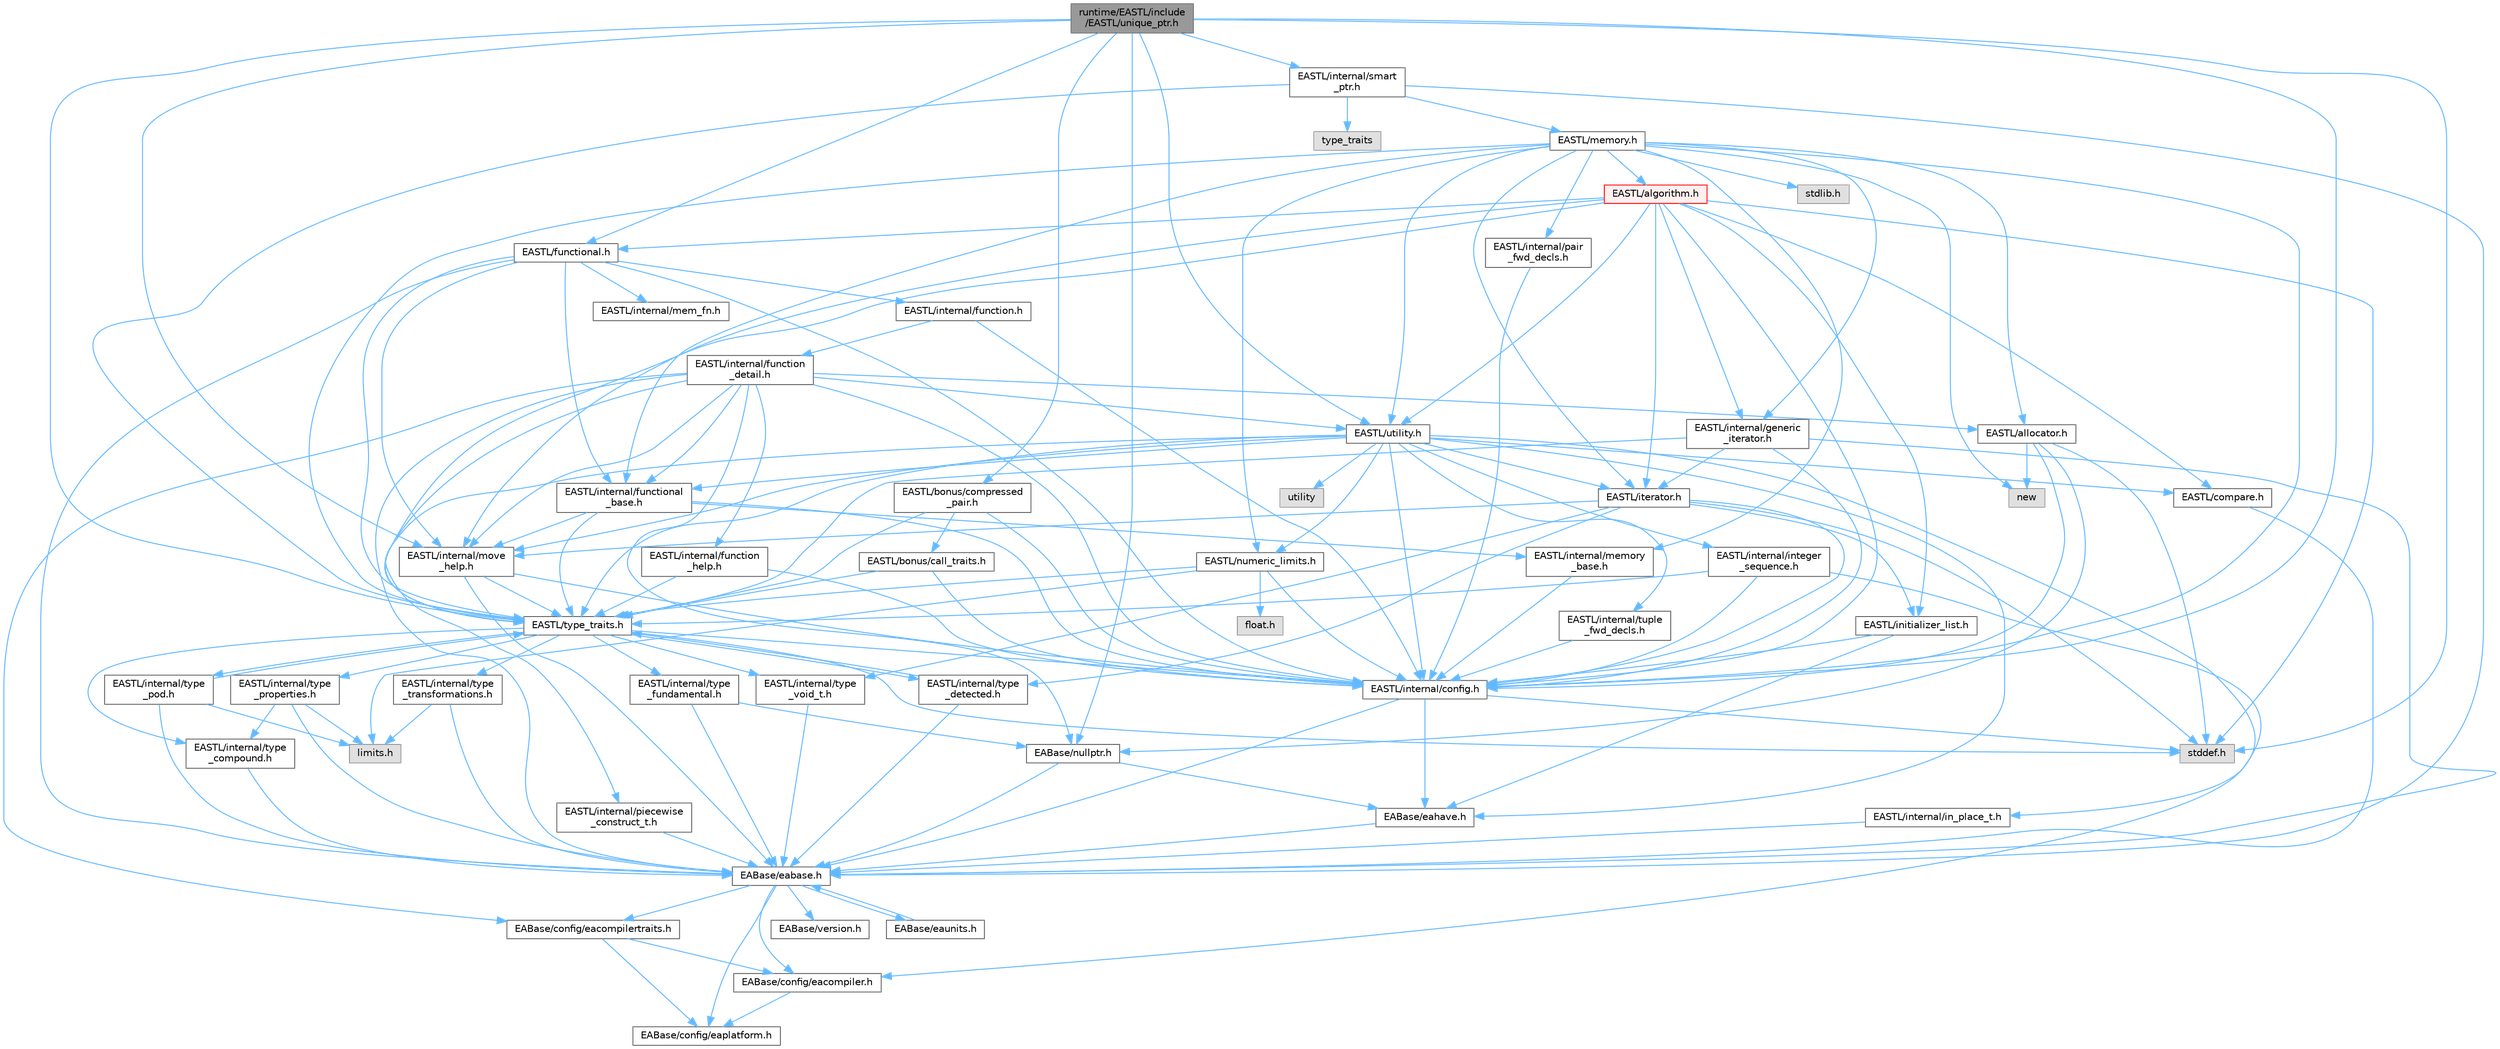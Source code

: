 digraph "runtime/EASTL/include/EASTL/unique_ptr.h"
{
 // LATEX_PDF_SIZE
  bgcolor="transparent";
  edge [fontname=Helvetica,fontsize=10,labelfontname=Helvetica,labelfontsize=10];
  node [fontname=Helvetica,fontsize=10,shape=box,height=0.2,width=0.4];
  Node1 [id="Node000001",label="runtime/EASTL/include\l/EASTL/unique_ptr.h",height=0.2,width=0.4,color="gray40", fillcolor="grey60", style="filled", fontcolor="black",tooltip=" "];
  Node1 -> Node2 [id="edge1_Node000001_Node000002",color="steelblue1",style="solid",tooltip=" "];
  Node2 [id="Node000002",label="EABase/nullptr.h",height=0.2,width=0.4,color="grey40", fillcolor="white", style="filled",URL="$nullptr_8h.html",tooltip=" "];
  Node2 -> Node3 [id="edge2_Node000002_Node000003",color="steelblue1",style="solid",tooltip=" "];
  Node3 [id="Node000003",label="EABase/eabase.h",height=0.2,width=0.4,color="grey40", fillcolor="white", style="filled",URL="$eabase_8h.html",tooltip=" "];
  Node3 -> Node4 [id="edge3_Node000003_Node000004",color="steelblue1",style="solid",tooltip=" "];
  Node4 [id="Node000004",label="EABase/config/eacompiler.h",height=0.2,width=0.4,color="grey40", fillcolor="white", style="filled",URL="$eacompiler_8h.html",tooltip=" "];
  Node4 -> Node5 [id="edge4_Node000004_Node000005",color="steelblue1",style="solid",tooltip=" "];
  Node5 [id="Node000005",label="EABase/config/eaplatform.h",height=0.2,width=0.4,color="grey40", fillcolor="white", style="filled",URL="$eaplatform_8h.html",tooltip=" "];
  Node3 -> Node6 [id="edge5_Node000003_Node000006",color="steelblue1",style="solid",tooltip=" "];
  Node6 [id="Node000006",label="EABase/config/eacompilertraits.h",height=0.2,width=0.4,color="grey40", fillcolor="white", style="filled",URL="$eacompilertraits_8h.html",tooltip=" "];
  Node6 -> Node5 [id="edge6_Node000006_Node000005",color="steelblue1",style="solid",tooltip=" "];
  Node6 -> Node4 [id="edge7_Node000006_Node000004",color="steelblue1",style="solid",tooltip=" "];
  Node3 -> Node5 [id="edge8_Node000003_Node000005",color="steelblue1",style="solid",tooltip=" "];
  Node3 -> Node7 [id="edge9_Node000003_Node000007",color="steelblue1",style="solid",tooltip=" "];
  Node7 [id="Node000007",label="EABase/version.h",height=0.2,width=0.4,color="grey40", fillcolor="white", style="filled",URL="$_e_a_s_t_l_2packages_2_e_a_base_2include_2_common_2_e_a_base_2version_8h.html",tooltip=" "];
  Node3 -> Node8 [id="edge10_Node000003_Node000008",color="steelblue1",style="solid",tooltip=" "];
  Node8 [id="Node000008",label="EABase/eaunits.h",height=0.2,width=0.4,color="grey40", fillcolor="white", style="filled",URL="$eaunits_8h.html",tooltip=" "];
  Node8 -> Node3 [id="edge11_Node000008_Node000003",color="steelblue1",style="solid",tooltip=" "];
  Node2 -> Node9 [id="edge12_Node000002_Node000009",color="steelblue1",style="solid",tooltip=" "];
  Node9 [id="Node000009",label="EABase/eahave.h",height=0.2,width=0.4,color="grey40", fillcolor="white", style="filled",URL="$eahave_8h.html",tooltip=" "];
  Node9 -> Node3 [id="edge13_Node000009_Node000003",color="steelblue1",style="solid",tooltip=" "];
  Node1 -> Node10 [id="edge14_Node000001_Node000010",color="steelblue1",style="solid",tooltip=" "];
  Node10 [id="Node000010",label="EASTL/bonus/compressed\l_pair.h",height=0.2,width=0.4,color="grey40", fillcolor="white", style="filled",URL="$compressed__pair_8h.html",tooltip=" "];
  Node10 -> Node11 [id="edge15_Node000010_Node000011",color="steelblue1",style="solid",tooltip=" "];
  Node11 [id="Node000011",label="EASTL/internal/config.h",height=0.2,width=0.4,color="grey40", fillcolor="white", style="filled",URL="$config_8h.html",tooltip=" "];
  Node11 -> Node3 [id="edge16_Node000011_Node000003",color="steelblue1",style="solid",tooltip=" "];
  Node11 -> Node9 [id="edge17_Node000011_Node000009",color="steelblue1",style="solid",tooltip=" "];
  Node11 -> Node12 [id="edge18_Node000011_Node000012",color="steelblue1",style="solid",tooltip=" "];
  Node12 [id="Node000012",label="stddef.h",height=0.2,width=0.4,color="grey60", fillcolor="#E0E0E0", style="filled",tooltip=" "];
  Node10 -> Node13 [id="edge19_Node000010_Node000013",color="steelblue1",style="solid",tooltip=" "];
  Node13 [id="Node000013",label="EASTL/type_traits.h",height=0.2,width=0.4,color="grey40", fillcolor="white", style="filled",URL="$_e_a_s_t_l_2include_2_e_a_s_t_l_2type__traits_8h.html",tooltip=" "];
  Node13 -> Node11 [id="edge20_Node000013_Node000011",color="steelblue1",style="solid",tooltip=" "];
  Node13 -> Node12 [id="edge21_Node000013_Node000012",color="steelblue1",style="solid",tooltip=" "];
  Node13 -> Node14 [id="edge22_Node000013_Node000014",color="steelblue1",style="solid",tooltip=" "];
  Node14 [id="Node000014",label="EASTL/internal/type\l_fundamental.h",height=0.2,width=0.4,color="grey40", fillcolor="white", style="filled",URL="$type__fundamental_8h.html",tooltip=" "];
  Node14 -> Node3 [id="edge23_Node000014_Node000003",color="steelblue1",style="solid",tooltip=" "];
  Node14 -> Node2 [id="edge24_Node000014_Node000002",color="steelblue1",style="solid",tooltip=" "];
  Node13 -> Node15 [id="edge25_Node000013_Node000015",color="steelblue1",style="solid",tooltip=" "];
  Node15 [id="Node000015",label="EASTL/internal/type\l_transformations.h",height=0.2,width=0.4,color="grey40", fillcolor="white", style="filled",URL="$type__transformations_8h.html",tooltip=" "];
  Node15 -> Node3 [id="edge26_Node000015_Node000003",color="steelblue1",style="solid",tooltip=" "];
  Node15 -> Node16 [id="edge27_Node000015_Node000016",color="steelblue1",style="solid",tooltip=" "];
  Node16 [id="Node000016",label="limits.h",height=0.2,width=0.4,color="grey60", fillcolor="#E0E0E0", style="filled",tooltip=" "];
  Node13 -> Node17 [id="edge28_Node000013_Node000017",color="steelblue1",style="solid",tooltip=" "];
  Node17 [id="Node000017",label="EASTL/internal/type\l_void_t.h",height=0.2,width=0.4,color="grey40", fillcolor="white", style="filled",URL="$type__void__t_8h.html",tooltip=" "];
  Node17 -> Node3 [id="edge29_Node000017_Node000003",color="steelblue1",style="solid",tooltip=" "];
  Node13 -> Node18 [id="edge30_Node000013_Node000018",color="steelblue1",style="solid",tooltip=" "];
  Node18 [id="Node000018",label="EASTL/internal/type\l_properties.h",height=0.2,width=0.4,color="grey40", fillcolor="white", style="filled",URL="$type__properties_8h.html",tooltip=" "];
  Node18 -> Node3 [id="edge31_Node000018_Node000003",color="steelblue1",style="solid",tooltip=" "];
  Node18 -> Node16 [id="edge32_Node000018_Node000016",color="steelblue1",style="solid",tooltip=" "];
  Node18 -> Node19 [id="edge33_Node000018_Node000019",color="steelblue1",style="solid",tooltip=" "];
  Node19 [id="Node000019",label="EASTL/internal/type\l_compound.h",height=0.2,width=0.4,color="grey40", fillcolor="white", style="filled",URL="$type__compound_8h.html",tooltip=" "];
  Node19 -> Node3 [id="edge34_Node000019_Node000003",color="steelblue1",style="solid",tooltip=" "];
  Node13 -> Node19 [id="edge35_Node000013_Node000019",color="steelblue1",style="solid",tooltip=" "];
  Node13 -> Node20 [id="edge36_Node000013_Node000020",color="steelblue1",style="solid",tooltip=" "];
  Node20 [id="Node000020",label="EASTL/internal/type\l_pod.h",height=0.2,width=0.4,color="grey40", fillcolor="white", style="filled",URL="$type__pod_8h.html",tooltip=" "];
  Node20 -> Node3 [id="edge37_Node000020_Node000003",color="steelblue1",style="solid",tooltip=" "];
  Node20 -> Node16 [id="edge38_Node000020_Node000016",color="steelblue1",style="solid",tooltip=" "];
  Node20 -> Node13 [id="edge39_Node000020_Node000013",color="steelblue1",style="solid",tooltip=" "];
  Node13 -> Node21 [id="edge40_Node000013_Node000021",color="steelblue1",style="solid",tooltip=" "];
  Node21 [id="Node000021",label="EASTL/internal/type\l_detected.h",height=0.2,width=0.4,color="grey40", fillcolor="white", style="filled",URL="$type__detected_8h.html",tooltip=" "];
  Node21 -> Node3 [id="edge41_Node000021_Node000003",color="steelblue1",style="solid",tooltip=" "];
  Node21 -> Node13 [id="edge42_Node000021_Node000013",color="steelblue1",style="solid",tooltip=" "];
  Node10 -> Node22 [id="edge43_Node000010_Node000022",color="steelblue1",style="solid",tooltip=" "];
  Node22 [id="Node000022",label="EASTL/bonus/call_traits.h",height=0.2,width=0.4,color="grey40", fillcolor="white", style="filled",URL="$call__traits_8h.html",tooltip=" "];
  Node22 -> Node11 [id="edge44_Node000022_Node000011",color="steelblue1",style="solid",tooltip=" "];
  Node22 -> Node13 [id="edge45_Node000022_Node000013",color="steelblue1",style="solid",tooltip=" "];
  Node1 -> Node23 [id="edge46_Node000001_Node000023",color="steelblue1",style="solid",tooltip=" "];
  Node23 [id="Node000023",label="EASTL/functional.h",height=0.2,width=0.4,color="grey40", fillcolor="white", style="filled",URL="$_e_a_s_t_l_2include_2_e_a_s_t_l_2functional_8h.html",tooltip=" "];
  Node23 -> Node3 [id="edge47_Node000023_Node000003",color="steelblue1",style="solid",tooltip=" "];
  Node23 -> Node11 [id="edge48_Node000023_Node000011",color="steelblue1",style="solid",tooltip=" "];
  Node23 -> Node24 [id="edge49_Node000023_Node000024",color="steelblue1",style="solid",tooltip=" "];
  Node24 [id="Node000024",label="EASTL/internal/move\l_help.h",height=0.2,width=0.4,color="grey40", fillcolor="white", style="filled",URL="$move__help_8h.html",tooltip=" "];
  Node24 -> Node3 [id="edge50_Node000024_Node000003",color="steelblue1",style="solid",tooltip=" "];
  Node24 -> Node11 [id="edge51_Node000024_Node000011",color="steelblue1",style="solid",tooltip=" "];
  Node24 -> Node13 [id="edge52_Node000024_Node000013",color="steelblue1",style="solid",tooltip=" "];
  Node23 -> Node13 [id="edge53_Node000023_Node000013",color="steelblue1",style="solid",tooltip=" "];
  Node23 -> Node25 [id="edge54_Node000023_Node000025",color="steelblue1",style="solid",tooltip=" "];
  Node25 [id="Node000025",label="EASTL/internal/functional\l_base.h",height=0.2,width=0.4,color="grey40", fillcolor="white", style="filled",URL="$functional__base_8h.html",tooltip=" "];
  Node25 -> Node11 [id="edge55_Node000025_Node000011",color="steelblue1",style="solid",tooltip=" "];
  Node25 -> Node26 [id="edge56_Node000025_Node000026",color="steelblue1",style="solid",tooltip=" "];
  Node26 [id="Node000026",label="EASTL/internal/memory\l_base.h",height=0.2,width=0.4,color="grey40", fillcolor="white", style="filled",URL="$memory__base_8h.html",tooltip=" "];
  Node26 -> Node11 [id="edge57_Node000026_Node000011",color="steelblue1",style="solid",tooltip=" "];
  Node25 -> Node24 [id="edge58_Node000025_Node000024",color="steelblue1",style="solid",tooltip=" "];
  Node25 -> Node13 [id="edge59_Node000025_Node000013",color="steelblue1",style="solid",tooltip=" "];
  Node23 -> Node27 [id="edge60_Node000023_Node000027",color="steelblue1",style="solid",tooltip=" "];
  Node27 [id="Node000027",label="EASTL/internal/mem_fn.h",height=0.2,width=0.4,color="grey40", fillcolor="white", style="filled",URL="$mem__fn_8h.html",tooltip=" "];
  Node23 -> Node28 [id="edge61_Node000023_Node000028",color="steelblue1",style="solid",tooltip=" "];
  Node28 [id="Node000028",label="EASTL/internal/function.h",height=0.2,width=0.4,color="grey40", fillcolor="white", style="filled",URL="$_e_a_s_t_l_2include_2_e_a_s_t_l_2internal_2function_8h.html",tooltip=" "];
  Node28 -> Node11 [id="edge62_Node000028_Node000011",color="steelblue1",style="solid",tooltip=" "];
  Node28 -> Node29 [id="edge63_Node000028_Node000029",color="steelblue1",style="solid",tooltip=" "];
  Node29 [id="Node000029",label="EASTL/internal/function\l_detail.h",height=0.2,width=0.4,color="grey40", fillcolor="white", style="filled",URL="$function__detail_8h.html",tooltip=" "];
  Node29 -> Node6 [id="edge64_Node000029_Node000006",color="steelblue1",style="solid",tooltip=" "];
  Node29 -> Node3 [id="edge65_Node000029_Node000003",color="steelblue1",style="solid",tooltip=" "];
  Node29 -> Node2 [id="edge66_Node000029_Node000002",color="steelblue1",style="solid",tooltip=" "];
  Node29 -> Node30 [id="edge67_Node000029_Node000030",color="steelblue1",style="solid",tooltip=" "];
  Node30 [id="Node000030",label="EASTL/allocator.h",height=0.2,width=0.4,color="grey40", fillcolor="white", style="filled",URL="$allocator_8h.html",tooltip=" "];
  Node30 -> Node11 [id="edge68_Node000030_Node000011",color="steelblue1",style="solid",tooltip=" "];
  Node30 -> Node2 [id="edge69_Node000030_Node000002",color="steelblue1",style="solid",tooltip=" "];
  Node30 -> Node12 [id="edge70_Node000030_Node000012",color="steelblue1",style="solid",tooltip=" "];
  Node30 -> Node31 [id="edge71_Node000030_Node000031",color="steelblue1",style="solid",tooltip=" "];
  Node31 [id="Node000031",label="new",height=0.2,width=0.4,color="grey60", fillcolor="#E0E0E0", style="filled",tooltip=" "];
  Node29 -> Node11 [id="edge72_Node000029_Node000011",color="steelblue1",style="solid",tooltip=" "];
  Node29 -> Node32 [id="edge73_Node000029_Node000032",color="steelblue1",style="solid",tooltip=" "];
  Node32 [id="Node000032",label="EASTL/internal/function\l_help.h",height=0.2,width=0.4,color="grey40", fillcolor="white", style="filled",URL="$function__help_8h.html",tooltip=" "];
  Node32 -> Node11 [id="edge74_Node000032_Node000011",color="steelblue1",style="solid",tooltip=" "];
  Node32 -> Node13 [id="edge75_Node000032_Node000013",color="steelblue1",style="solid",tooltip=" "];
  Node29 -> Node25 [id="edge76_Node000029_Node000025",color="steelblue1",style="solid",tooltip=" "];
  Node29 -> Node24 [id="edge77_Node000029_Node000024",color="steelblue1",style="solid",tooltip=" "];
  Node29 -> Node13 [id="edge78_Node000029_Node000013",color="steelblue1",style="solid",tooltip=" "];
  Node29 -> Node33 [id="edge79_Node000029_Node000033",color="steelblue1",style="solid",tooltip=" "];
  Node33 [id="Node000033",label="EASTL/utility.h",height=0.2,width=0.4,color="grey40", fillcolor="white", style="filled",URL="$_e_a_s_t_l_2include_2_e_a_s_t_l_2utility_8h.html",tooltip=" "];
  Node33 -> Node11 [id="edge80_Node000033_Node000011",color="steelblue1",style="solid",tooltip=" "];
  Node33 -> Node13 [id="edge81_Node000033_Node000013",color="steelblue1",style="solid",tooltip=" "];
  Node33 -> Node34 [id="edge82_Node000033_Node000034",color="steelblue1",style="solid",tooltip=" "];
  Node34 [id="Node000034",label="EASTL/iterator.h",height=0.2,width=0.4,color="grey40", fillcolor="white", style="filled",URL="$_e_a_s_t_l_2include_2_e_a_s_t_l_2iterator_8h.html",tooltip=" "];
  Node34 -> Node11 [id="edge83_Node000034_Node000011",color="steelblue1",style="solid",tooltip=" "];
  Node34 -> Node24 [id="edge84_Node000034_Node000024",color="steelblue1",style="solid",tooltip=" "];
  Node34 -> Node21 [id="edge85_Node000034_Node000021",color="steelblue1",style="solid",tooltip=" "];
  Node34 -> Node17 [id="edge86_Node000034_Node000017",color="steelblue1",style="solid",tooltip=" "];
  Node34 -> Node35 [id="edge87_Node000034_Node000035",color="steelblue1",style="solid",tooltip=" "];
  Node35 [id="Node000035",label="EASTL/initializer_list.h",height=0.2,width=0.4,color="grey40", fillcolor="white", style="filled",URL="$initializer__list_8h.html",tooltip=" "];
  Node35 -> Node11 [id="edge88_Node000035_Node000011",color="steelblue1",style="solid",tooltip=" "];
  Node35 -> Node9 [id="edge89_Node000035_Node000009",color="steelblue1",style="solid",tooltip=" "];
  Node34 -> Node12 [id="edge90_Node000034_Node000012",color="steelblue1",style="solid",tooltip=" "];
  Node33 -> Node36 [id="edge91_Node000033_Node000036",color="steelblue1",style="solid",tooltip=" "];
  Node36 [id="Node000036",label="EASTL/numeric_limits.h",height=0.2,width=0.4,color="grey40", fillcolor="white", style="filled",URL="$numeric__limits_8h.html",tooltip=" "];
  Node36 -> Node11 [id="edge92_Node000036_Node000011",color="steelblue1",style="solid",tooltip=" "];
  Node36 -> Node13 [id="edge93_Node000036_Node000013",color="steelblue1",style="solid",tooltip=" "];
  Node36 -> Node16 [id="edge94_Node000036_Node000016",color="steelblue1",style="solid",tooltip=" "];
  Node36 -> Node37 [id="edge95_Node000036_Node000037",color="steelblue1",style="solid",tooltip=" "];
  Node37 [id="Node000037",label="float.h",height=0.2,width=0.4,color="grey60", fillcolor="#E0E0E0", style="filled",tooltip=" "];
  Node33 -> Node38 [id="edge96_Node000033_Node000038",color="steelblue1",style="solid",tooltip=" "];
  Node38 [id="Node000038",label="EASTL/compare.h",height=0.2,width=0.4,color="grey40", fillcolor="white", style="filled",URL="$compare_8h.html",tooltip=" "];
  Node38 -> Node3 [id="edge97_Node000038_Node000003",color="steelblue1",style="solid",tooltip=" "];
  Node33 -> Node25 [id="edge98_Node000033_Node000025",color="steelblue1",style="solid",tooltip=" "];
  Node33 -> Node24 [id="edge99_Node000033_Node000024",color="steelblue1",style="solid",tooltip=" "];
  Node33 -> Node9 [id="edge100_Node000033_Node000009",color="steelblue1",style="solid",tooltip=" "];
  Node33 -> Node39 [id="edge101_Node000033_Node000039",color="steelblue1",style="solid",tooltip=" "];
  Node39 [id="Node000039",label="EASTL/internal/integer\l_sequence.h",height=0.2,width=0.4,color="grey40", fillcolor="white", style="filled",URL="$integer__sequence_8h.html",tooltip=" "];
  Node39 -> Node4 [id="edge102_Node000039_Node000004",color="steelblue1",style="solid",tooltip=" "];
  Node39 -> Node11 [id="edge103_Node000039_Node000011",color="steelblue1",style="solid",tooltip=" "];
  Node39 -> Node13 [id="edge104_Node000039_Node000013",color="steelblue1",style="solid",tooltip=" "];
  Node33 -> Node40 [id="edge105_Node000033_Node000040",color="steelblue1",style="solid",tooltip=" "];
  Node40 [id="Node000040",label="EASTL/internal/tuple\l_fwd_decls.h",height=0.2,width=0.4,color="grey40", fillcolor="white", style="filled",URL="$tuple__fwd__decls_8h.html",tooltip=" "];
  Node40 -> Node11 [id="edge106_Node000040_Node000011",color="steelblue1",style="solid",tooltip=" "];
  Node33 -> Node41 [id="edge107_Node000033_Node000041",color="steelblue1",style="solid",tooltip=" "];
  Node41 [id="Node000041",label="EASTL/internal/in_place_t.h",height=0.2,width=0.4,color="grey40", fillcolor="white", style="filled",URL="$in__place__t_8h.html",tooltip=" "];
  Node41 -> Node3 [id="edge108_Node000041_Node000003",color="steelblue1",style="solid",tooltip=" "];
  Node33 -> Node42 [id="edge109_Node000033_Node000042",color="steelblue1",style="solid",tooltip=" "];
  Node42 [id="Node000042",label="EASTL/internal/piecewise\l_construct_t.h",height=0.2,width=0.4,color="grey40", fillcolor="white", style="filled",URL="$piecewise__construct__t_8h.html",tooltip=" "];
  Node42 -> Node3 [id="edge110_Node000042_Node000003",color="steelblue1",style="solid",tooltip=" "];
  Node33 -> Node43 [id="edge111_Node000033_Node000043",color="steelblue1",style="solid",tooltip=" "];
  Node43 [id="Node000043",label="utility",height=0.2,width=0.4,color="grey60", fillcolor="#E0E0E0", style="filled",tooltip=" "];
  Node1 -> Node11 [id="edge112_Node000001_Node000011",color="steelblue1",style="solid",tooltip=" "];
  Node1 -> Node24 [id="edge113_Node000001_Node000024",color="steelblue1",style="solid",tooltip=" "];
  Node1 -> Node44 [id="edge114_Node000001_Node000044",color="steelblue1",style="solid",tooltip=" "];
  Node44 [id="Node000044",label="EASTL/internal/smart\l_ptr.h",height=0.2,width=0.4,color="grey40", fillcolor="white", style="filled",URL="$smart__ptr_8h.html",tooltip=" "];
  Node44 -> Node45 [id="edge115_Node000044_Node000045",color="steelblue1",style="solid",tooltip=" "];
  Node45 [id="Node000045",label="type_traits",height=0.2,width=0.4,color="grey60", fillcolor="#E0E0E0", style="filled",tooltip=" "];
  Node44 -> Node3 [id="edge116_Node000044_Node000003",color="steelblue1",style="solid",tooltip=" "];
  Node44 -> Node46 [id="edge117_Node000044_Node000046",color="steelblue1",style="solid",tooltip=" "];
  Node46 [id="Node000046",label="EASTL/memory.h",height=0.2,width=0.4,color="grey40", fillcolor="white", style="filled",URL="$_e_a_s_t_l_2include_2_e_a_s_t_l_2memory_8h.html",tooltip=" "];
  Node46 -> Node11 [id="edge118_Node000046_Node000011",color="steelblue1",style="solid",tooltip=" "];
  Node46 -> Node26 [id="edge119_Node000046_Node000026",color="steelblue1",style="solid",tooltip=" "];
  Node46 -> Node47 [id="edge120_Node000046_Node000047",color="steelblue1",style="solid",tooltip=" "];
  Node47 [id="Node000047",label="EASTL/internal/generic\l_iterator.h",height=0.2,width=0.4,color="grey40", fillcolor="white", style="filled",URL="$generic__iterator_8h.html",tooltip=" "];
  Node47 -> Node3 [id="edge121_Node000047_Node000003",color="steelblue1",style="solid",tooltip=" "];
  Node47 -> Node11 [id="edge122_Node000047_Node000011",color="steelblue1",style="solid",tooltip=" "];
  Node47 -> Node34 [id="edge123_Node000047_Node000034",color="steelblue1",style="solid",tooltip=" "];
  Node47 -> Node13 [id="edge124_Node000047_Node000013",color="steelblue1",style="solid",tooltip=" "];
  Node46 -> Node48 [id="edge125_Node000046_Node000048",color="steelblue1",style="solid",tooltip=" "];
  Node48 [id="Node000048",label="EASTL/internal/pair\l_fwd_decls.h",height=0.2,width=0.4,color="grey40", fillcolor="white", style="filled",URL="$pair__fwd__decls_8h.html",tooltip=" "];
  Node48 -> Node11 [id="edge126_Node000048_Node000011",color="steelblue1",style="solid",tooltip=" "];
  Node46 -> Node25 [id="edge127_Node000046_Node000025",color="steelblue1",style="solid",tooltip=" "];
  Node46 -> Node49 [id="edge128_Node000046_Node000049",color="steelblue1",style="solid",tooltip=" "];
  Node49 [id="Node000049",label="EASTL/algorithm.h",height=0.2,width=0.4,color="red", fillcolor="#FFF0F0", style="filled",URL="$_e_a_s_t_l_2include_2_e_a_s_t_l_2algorithm_8h.html",tooltip=" "];
  Node49 -> Node11 [id="edge129_Node000049_Node000011",color="steelblue1",style="solid",tooltip=" "];
  Node49 -> Node13 [id="edge130_Node000049_Node000013",color="steelblue1",style="solid",tooltip=" "];
  Node49 -> Node24 [id="edge131_Node000049_Node000024",color="steelblue1",style="solid",tooltip=" "];
  Node49 -> Node35 [id="edge132_Node000049_Node000035",color="steelblue1",style="solid",tooltip=" "];
  Node49 -> Node34 [id="edge133_Node000049_Node000034",color="steelblue1",style="solid",tooltip=" "];
  Node49 -> Node23 [id="edge134_Node000049_Node000023",color="steelblue1",style="solid",tooltip=" "];
  Node49 -> Node33 [id="edge135_Node000049_Node000033",color="steelblue1",style="solid",tooltip=" "];
  Node49 -> Node47 [id="edge136_Node000049_Node000047",color="steelblue1",style="solid",tooltip=" "];
  Node49 -> Node38 [id="edge137_Node000049_Node000038",color="steelblue1",style="solid",tooltip=" "];
  Node49 -> Node12 [id="edge138_Node000049_Node000012",color="steelblue1",style="solid",tooltip=" "];
  Node46 -> Node13 [id="edge139_Node000046_Node000013",color="steelblue1",style="solid",tooltip=" "];
  Node46 -> Node30 [id="edge140_Node000046_Node000030",color="steelblue1",style="solid",tooltip=" "];
  Node46 -> Node34 [id="edge141_Node000046_Node000034",color="steelblue1",style="solid",tooltip=" "];
  Node46 -> Node33 [id="edge142_Node000046_Node000033",color="steelblue1",style="solid",tooltip=" "];
  Node46 -> Node36 [id="edge143_Node000046_Node000036",color="steelblue1",style="solid",tooltip=" "];
  Node46 -> Node149 [id="edge144_Node000046_Node000149",color="steelblue1",style="solid",tooltip=" "];
  Node149 [id="Node000149",label="stdlib.h",height=0.2,width=0.4,color="grey60", fillcolor="#E0E0E0", style="filled",tooltip=" "];
  Node46 -> Node31 [id="edge145_Node000046_Node000031",color="steelblue1",style="solid",tooltip=" "];
  Node44 -> Node13 [id="edge146_Node000044_Node000013",color="steelblue1",style="solid",tooltip=" "];
  Node1 -> Node13 [id="edge147_Node000001_Node000013",color="steelblue1",style="solid",tooltip=" "];
  Node1 -> Node33 [id="edge148_Node000001_Node000033",color="steelblue1",style="solid",tooltip=" "];
  Node1 -> Node12 [id="edge149_Node000001_Node000012",color="steelblue1",style="solid",tooltip=" "];
}
